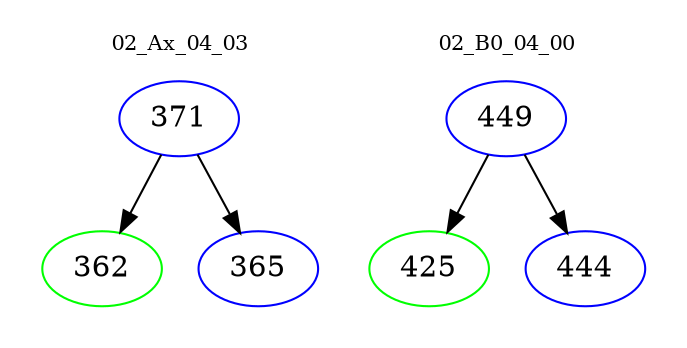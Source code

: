 digraph{
subgraph cluster_0 {
color = white
label = "02_Ax_04_03";
fontsize=10;
T0_371 [label="371", color="blue"]
T0_371 -> T0_362 [color="black"]
T0_362 [label="362", color="green"]
T0_371 -> T0_365 [color="black"]
T0_365 [label="365", color="blue"]
}
subgraph cluster_1 {
color = white
label = "02_B0_04_00";
fontsize=10;
T1_449 [label="449", color="blue"]
T1_449 -> T1_425 [color="black"]
T1_425 [label="425", color="green"]
T1_449 -> T1_444 [color="black"]
T1_444 [label="444", color="blue"]
}
}
